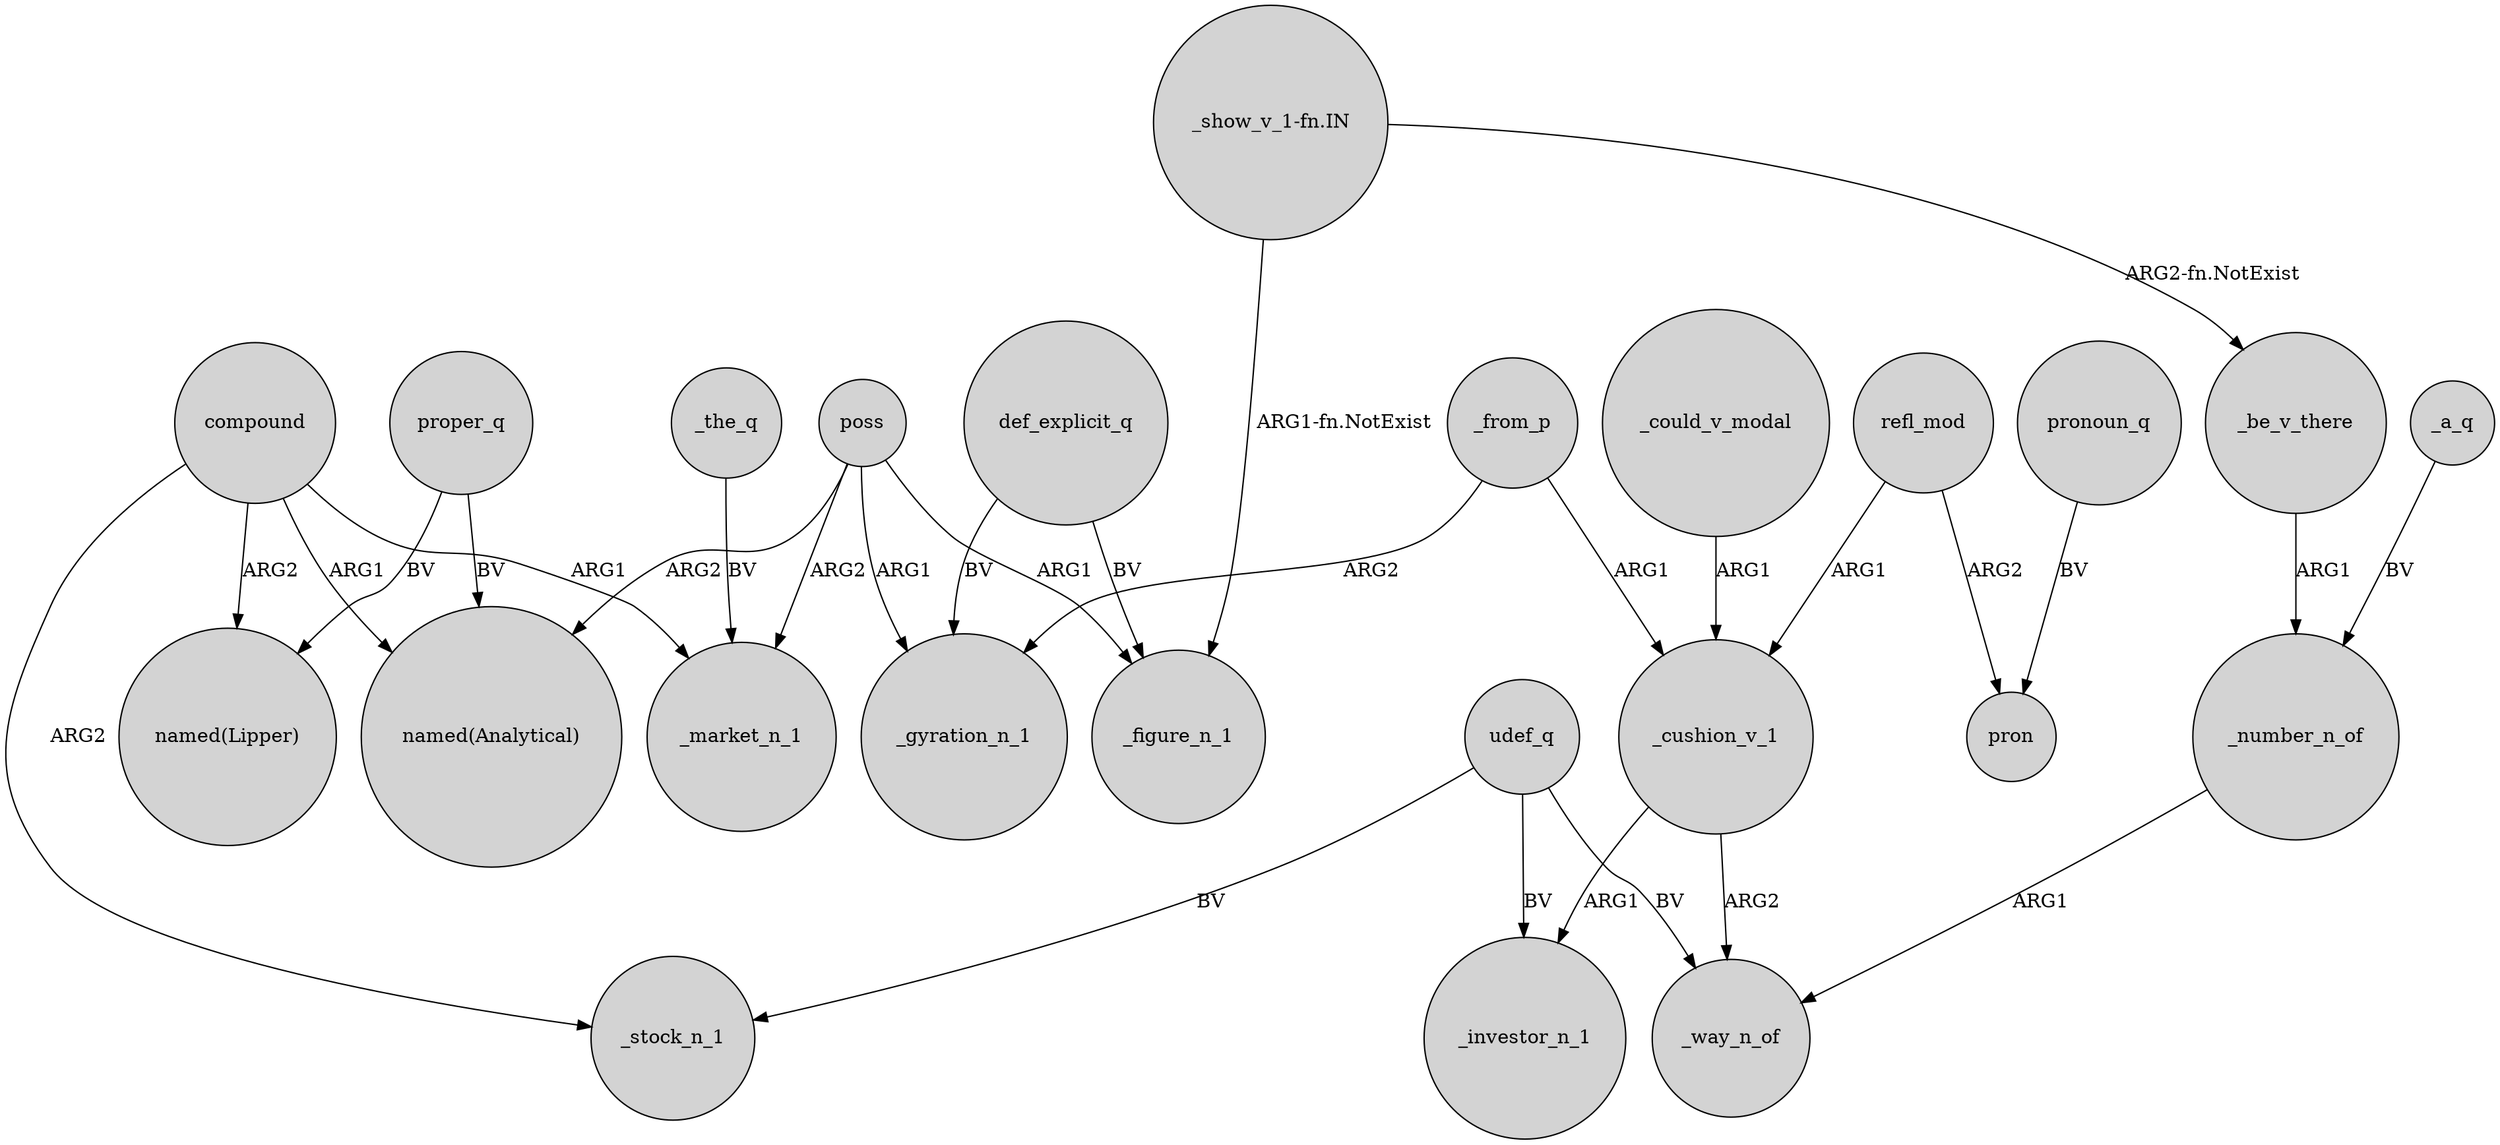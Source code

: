 digraph {
	node [shape=circle style=filled]
	poss -> "named(Analytical)" [label=ARG2]
	poss -> _gyration_n_1 [label=ARG1]
	"_show_v_1-fn.IN" -> _figure_n_1 [label="ARG1-fn.NotExist"]
	_cushion_v_1 -> _way_n_of [label=ARG2]
	def_explicit_q -> _figure_n_1 [label=BV]
	_a_q -> _number_n_of [label=BV]
	udef_q -> _investor_n_1 [label=BV]
	udef_q -> _way_n_of [label=BV]
	poss -> _figure_n_1 [label=ARG1]
	proper_q -> "named(Lipper)" [label=BV]
	compound -> "named(Lipper)" [label=ARG2]
	_number_n_of -> _way_n_of [label=ARG1]
	proper_q -> "named(Analytical)" [label=BV]
	"_show_v_1-fn.IN" -> _be_v_there [label="ARG2-fn.NotExist"]
	_from_p -> _cushion_v_1 [label=ARG1]
	compound -> _stock_n_1 [label=ARG2]
	_cushion_v_1 -> _investor_n_1 [label=ARG1]
	pronoun_q -> pron [label=BV]
	refl_mod -> pron [label=ARG2]
	udef_q -> _stock_n_1 [label=BV]
	poss -> _market_n_1 [label=ARG2]
	def_explicit_q -> _gyration_n_1 [label=BV]
	refl_mod -> _cushion_v_1 [label=ARG1]
	_could_v_modal -> _cushion_v_1 [label=ARG1]
	_be_v_there -> _number_n_of [label=ARG1]
	compound -> _market_n_1 [label=ARG1]
	_the_q -> _market_n_1 [label=BV]
	_from_p -> _gyration_n_1 [label=ARG2]
	compound -> "named(Analytical)" [label=ARG1]
}
